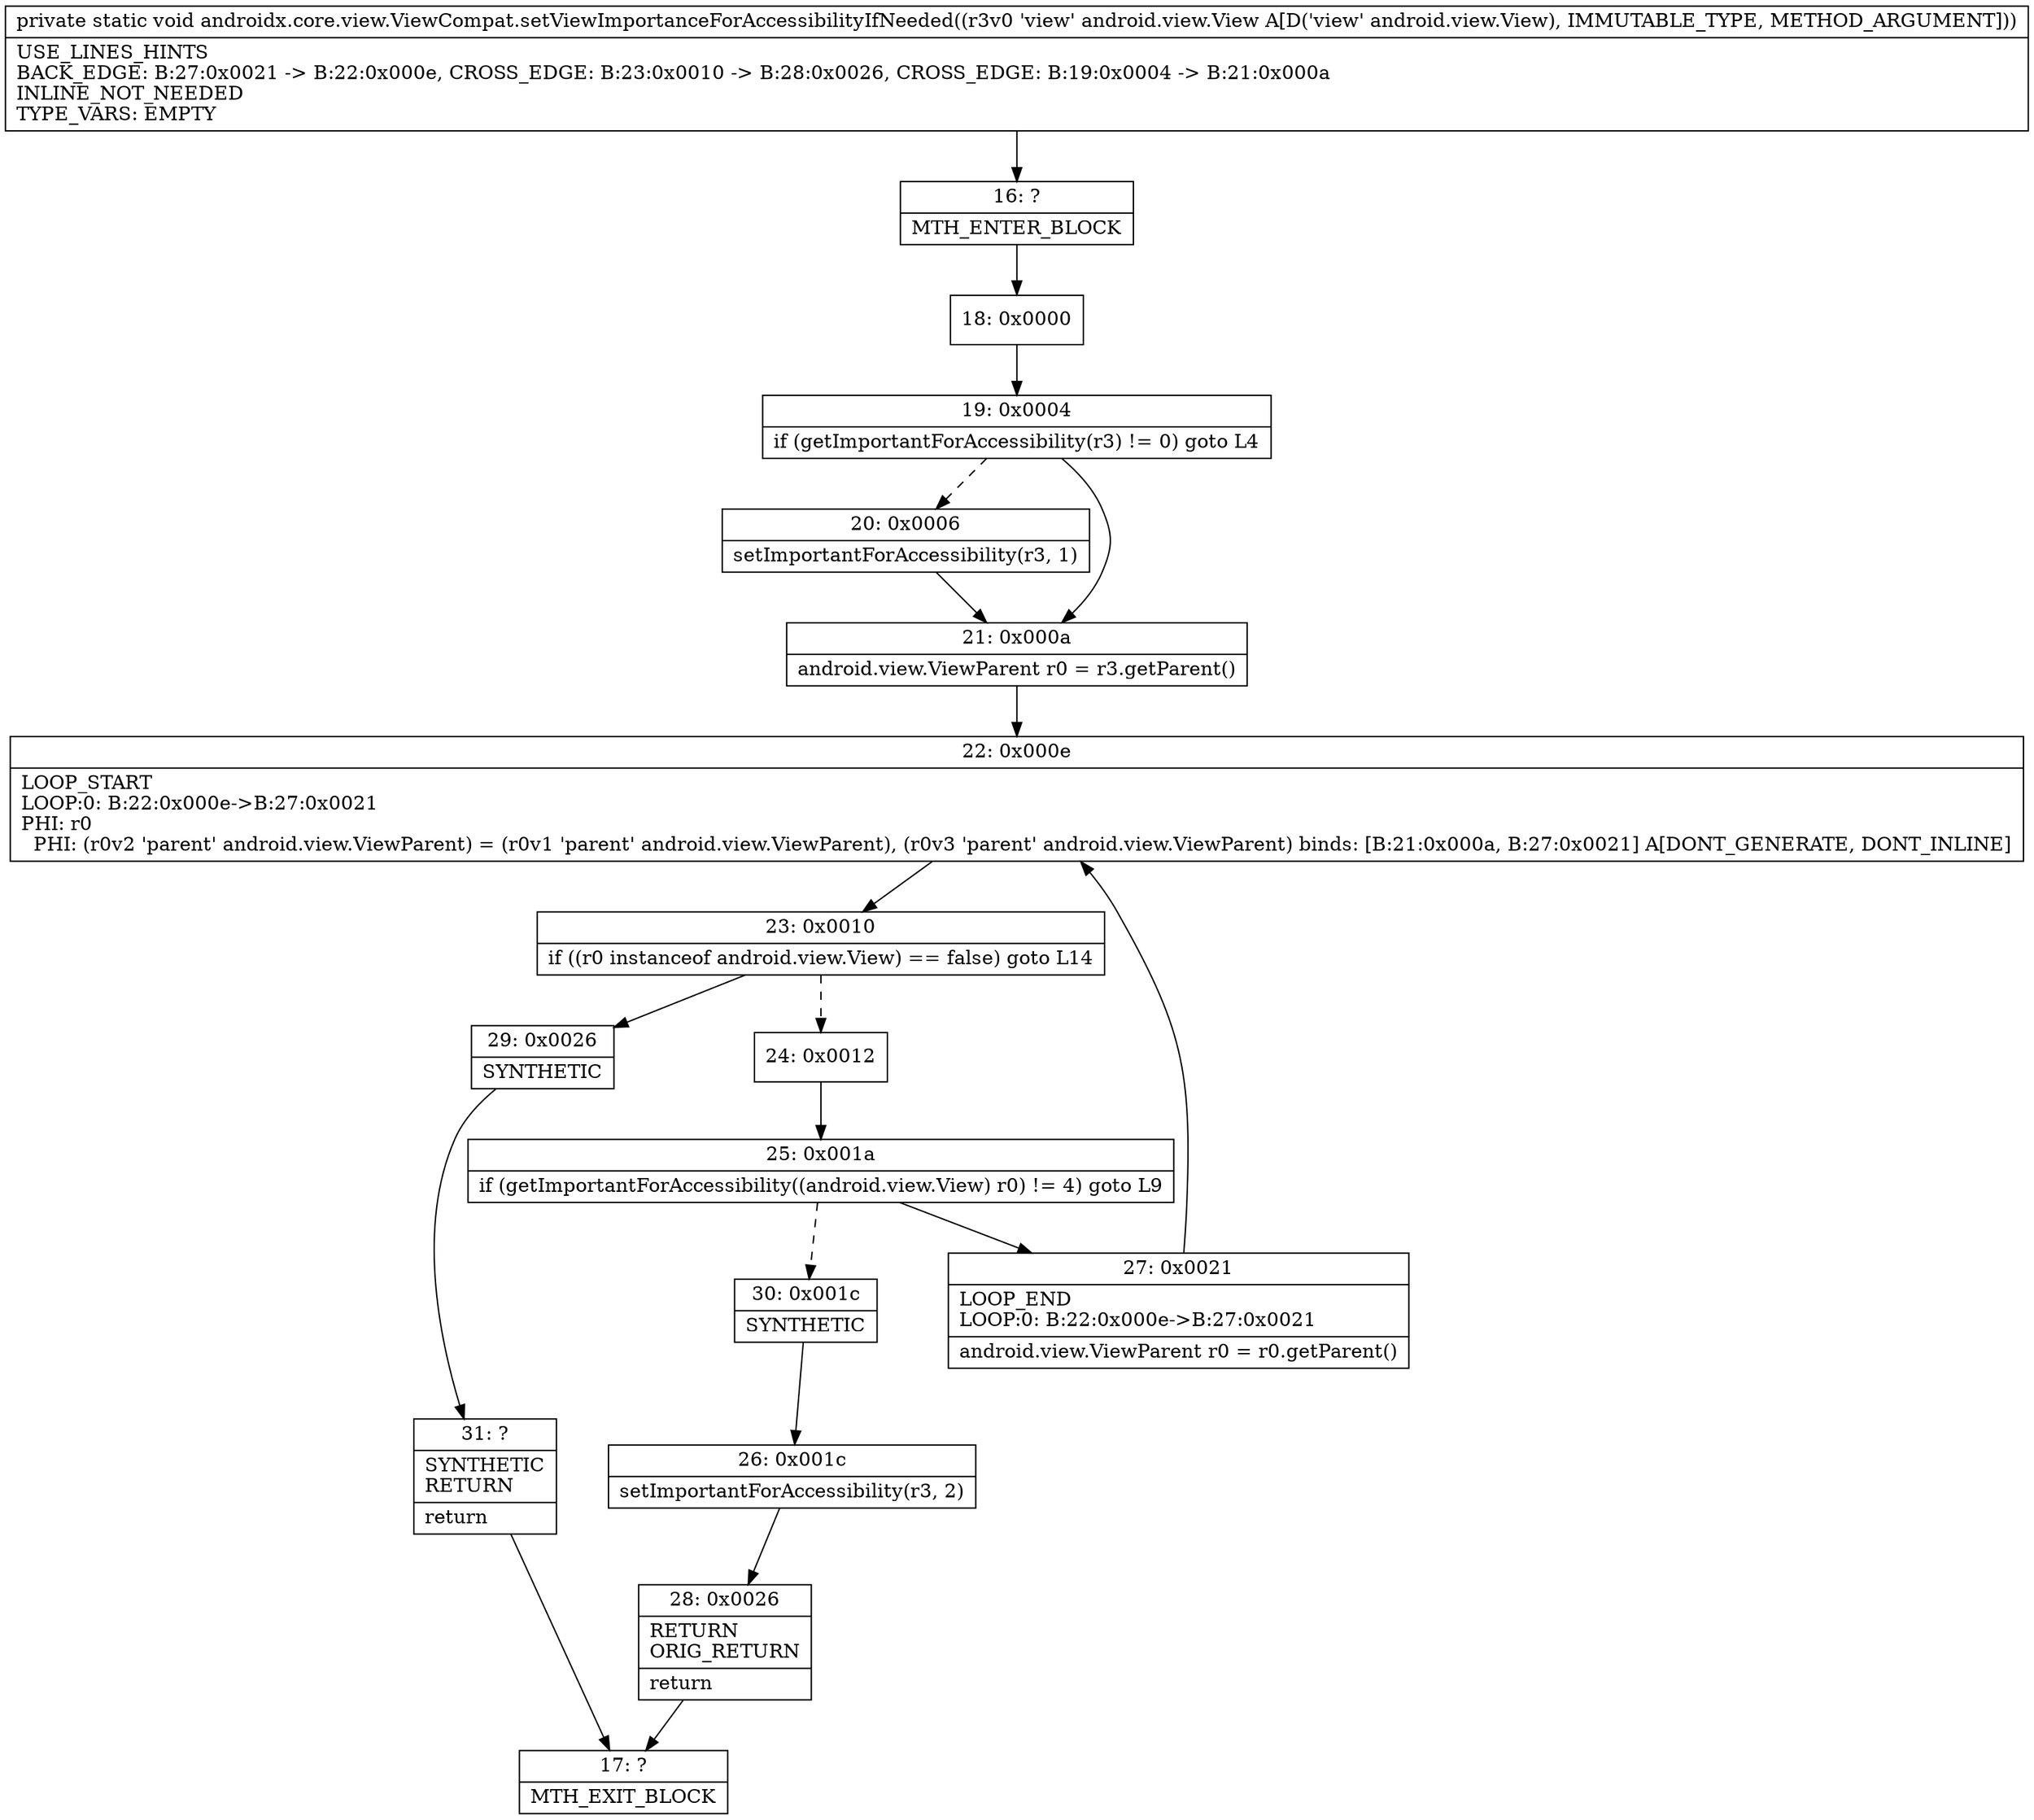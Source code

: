 digraph "CFG forandroidx.core.view.ViewCompat.setViewImportanceForAccessibilityIfNeeded(Landroid\/view\/View;)V" {
Node_16 [shape=record,label="{16\:\ ?|MTH_ENTER_BLOCK\l}"];
Node_18 [shape=record,label="{18\:\ 0x0000}"];
Node_19 [shape=record,label="{19\:\ 0x0004|if (getImportantForAccessibility(r3) != 0) goto L4\l}"];
Node_20 [shape=record,label="{20\:\ 0x0006|setImportantForAccessibility(r3, 1)\l}"];
Node_21 [shape=record,label="{21\:\ 0x000a|android.view.ViewParent r0 = r3.getParent()\l}"];
Node_22 [shape=record,label="{22\:\ 0x000e|LOOP_START\lLOOP:0: B:22:0x000e\-\>B:27:0x0021\lPHI: r0 \l  PHI: (r0v2 'parent' android.view.ViewParent) = (r0v1 'parent' android.view.ViewParent), (r0v3 'parent' android.view.ViewParent) binds: [B:21:0x000a, B:27:0x0021] A[DONT_GENERATE, DONT_INLINE]\l}"];
Node_23 [shape=record,label="{23\:\ 0x0010|if ((r0 instanceof android.view.View) == false) goto L14\l}"];
Node_24 [shape=record,label="{24\:\ 0x0012}"];
Node_25 [shape=record,label="{25\:\ 0x001a|if (getImportantForAccessibility((android.view.View) r0) != 4) goto L9\l}"];
Node_27 [shape=record,label="{27\:\ 0x0021|LOOP_END\lLOOP:0: B:22:0x000e\-\>B:27:0x0021\l|android.view.ViewParent r0 = r0.getParent()\l}"];
Node_30 [shape=record,label="{30\:\ 0x001c|SYNTHETIC\l}"];
Node_26 [shape=record,label="{26\:\ 0x001c|setImportantForAccessibility(r3, 2)\l}"];
Node_28 [shape=record,label="{28\:\ 0x0026|RETURN\lORIG_RETURN\l|return\l}"];
Node_17 [shape=record,label="{17\:\ ?|MTH_EXIT_BLOCK\l}"];
Node_29 [shape=record,label="{29\:\ 0x0026|SYNTHETIC\l}"];
Node_31 [shape=record,label="{31\:\ ?|SYNTHETIC\lRETURN\l|return\l}"];
MethodNode[shape=record,label="{private static void androidx.core.view.ViewCompat.setViewImportanceForAccessibilityIfNeeded((r3v0 'view' android.view.View A[D('view' android.view.View), IMMUTABLE_TYPE, METHOD_ARGUMENT]))  | USE_LINES_HINTS\lBACK_EDGE: B:27:0x0021 \-\> B:22:0x000e, CROSS_EDGE: B:23:0x0010 \-\> B:28:0x0026, CROSS_EDGE: B:19:0x0004 \-\> B:21:0x000a\lINLINE_NOT_NEEDED\lTYPE_VARS: EMPTY\l}"];
MethodNode -> Node_16;Node_16 -> Node_18;
Node_18 -> Node_19;
Node_19 -> Node_20[style=dashed];
Node_19 -> Node_21;
Node_20 -> Node_21;
Node_21 -> Node_22;
Node_22 -> Node_23;
Node_23 -> Node_24[style=dashed];
Node_23 -> Node_29;
Node_24 -> Node_25;
Node_25 -> Node_27;
Node_25 -> Node_30[style=dashed];
Node_27 -> Node_22;
Node_30 -> Node_26;
Node_26 -> Node_28;
Node_28 -> Node_17;
Node_29 -> Node_31;
Node_31 -> Node_17;
}

